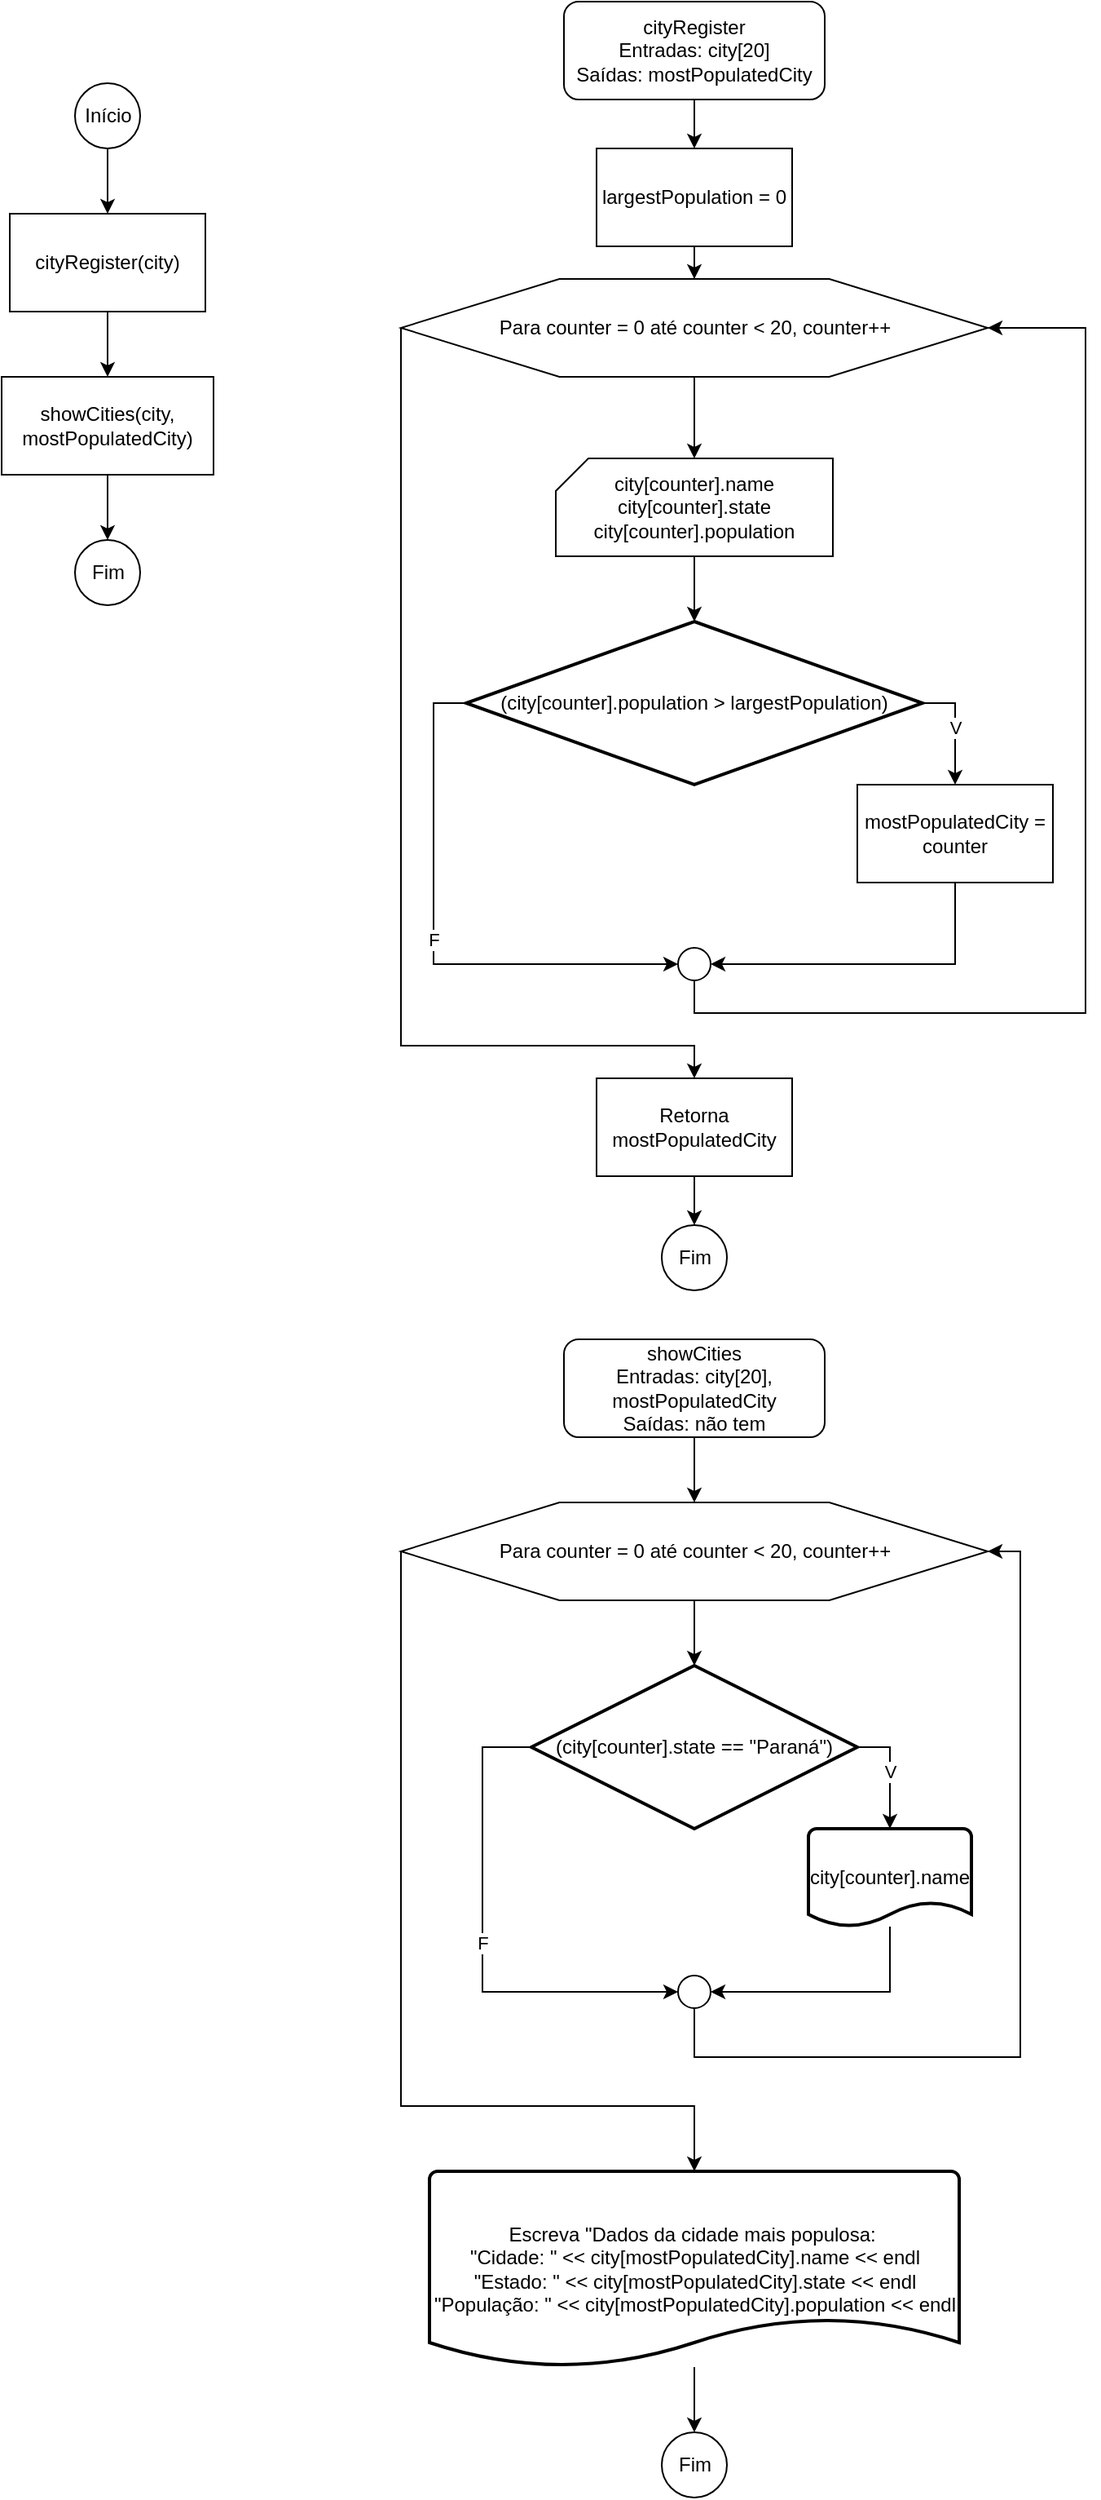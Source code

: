 <mxfile version="19.0.3" type="device"><diagram id="Q8k1mk7p7TnwRtpvF0lA" name="Page-1"><mxGraphModel dx="718" dy="721" grid="1" gridSize="10" guides="1" tooltips="1" connect="1" arrows="1" fold="1" page="1" pageScale="1" pageWidth="850" pageHeight="1100" math="0" shadow="0"><root><mxCell id="0"/><mxCell id="1" parent="0"/><mxCell id="CHNB2UHp2KqJj0uECAMn-4" value="" style="edgeStyle=orthogonalEdgeStyle;rounded=0;orthogonalLoop=1;jettySize=auto;html=1;" edge="1" parent="1" source="CHNB2UHp2KqJj0uECAMn-1" target="CHNB2UHp2KqJj0uECAMn-2"><mxGeometry relative="1" as="geometry"/></mxCell><mxCell id="CHNB2UHp2KqJj0uECAMn-1" value="Início" style="verticalLabelPosition=middle;verticalAlign=middle;html=1;shape=mxgraph.flowchart.on-page_reference;labelPosition=center;align=center;" vertex="1" parent="1"><mxGeometry x="140" y="60" width="40" height="40" as="geometry"/></mxCell><mxCell id="CHNB2UHp2KqJj0uECAMn-5" value="" style="edgeStyle=orthogonalEdgeStyle;rounded=0;orthogonalLoop=1;jettySize=auto;html=1;" edge="1" parent="1" source="CHNB2UHp2KqJj0uECAMn-2" target="CHNB2UHp2KqJj0uECAMn-3"><mxGeometry relative="1" as="geometry"/></mxCell><mxCell id="CHNB2UHp2KqJj0uECAMn-2" value="cityRegister(city)" style="rounded=0;whiteSpace=wrap;html=1;" vertex="1" parent="1"><mxGeometry x="100" y="140" width="120" height="60" as="geometry"/></mxCell><mxCell id="CHNB2UHp2KqJj0uECAMn-7" value="" style="edgeStyle=orthogonalEdgeStyle;rounded=0;orthogonalLoop=1;jettySize=auto;html=1;" edge="1" parent="1" source="CHNB2UHp2KqJj0uECAMn-3" target="CHNB2UHp2KqJj0uECAMn-6"><mxGeometry relative="1" as="geometry"/></mxCell><mxCell id="CHNB2UHp2KqJj0uECAMn-3" value="showCities(city, mostPopulatedCity)" style="rounded=0;whiteSpace=wrap;html=1;" vertex="1" parent="1"><mxGeometry x="95" y="240" width="130" height="60" as="geometry"/></mxCell><mxCell id="CHNB2UHp2KqJj0uECAMn-6" value="Fim" style="verticalLabelPosition=middle;verticalAlign=middle;html=1;shape=mxgraph.flowchart.on-page_reference;labelPosition=center;align=center;" vertex="1" parent="1"><mxGeometry x="140" y="340" width="40" height="40" as="geometry"/></mxCell><mxCell id="CHNB2UHp2KqJj0uECAMn-14" value="" style="edgeStyle=orthogonalEdgeStyle;rounded=0;orthogonalLoop=1;jettySize=auto;html=1;" edge="1" parent="1" source="CHNB2UHp2KqJj0uECAMn-8" target="CHNB2UHp2KqJj0uECAMn-13"><mxGeometry relative="1" as="geometry"/></mxCell><mxCell id="CHNB2UHp2KqJj0uECAMn-8" value="cityRegister&lt;br&gt;Entradas: city[20]&lt;br&gt;Saídas: mostPopulatedCity" style="rounded=1;whiteSpace=wrap;html=1;" vertex="1" parent="1"><mxGeometry x="440" y="10" width="160" height="60" as="geometry"/></mxCell><mxCell id="CHNB2UHp2KqJj0uECAMn-11" value="" style="edgeStyle=orthogonalEdgeStyle;rounded=0;orthogonalLoop=1;jettySize=auto;html=1;" edge="1" parent="1" source="CHNB2UHp2KqJj0uECAMn-9" target="CHNB2UHp2KqJj0uECAMn-10"><mxGeometry relative="1" as="geometry"/></mxCell><mxCell id="CHNB2UHp2KqJj0uECAMn-45" style="edgeStyle=orthogonalEdgeStyle;rounded=0;orthogonalLoop=1;jettySize=auto;html=1;" edge="1" parent="1" source="CHNB2UHp2KqJj0uECAMn-9" target="CHNB2UHp2KqJj0uECAMn-40"><mxGeometry relative="1" as="geometry"><Array as="points"><mxPoint x="340" y="650"/><mxPoint x="520" y="650"/></Array></mxGeometry></mxCell><mxCell id="CHNB2UHp2KqJj0uECAMn-9" value="Para counter = 0 até counter &amp;lt; 20, counter++" style="verticalLabelPosition=middle;verticalAlign=middle;html=1;shape=hexagon;perimeter=hexagonPerimeter2;arcSize=6;size=0.27;labelPosition=center;align=center;" vertex="1" parent="1"><mxGeometry x="340" y="180" width="360" height="60" as="geometry"/></mxCell><mxCell id="CHNB2UHp2KqJj0uECAMn-16" value="" style="edgeStyle=orthogonalEdgeStyle;rounded=0;orthogonalLoop=1;jettySize=auto;html=1;" edge="1" parent="1" source="CHNB2UHp2KqJj0uECAMn-10" target="CHNB2UHp2KqJj0uECAMn-12"><mxGeometry relative="1" as="geometry"/></mxCell><mxCell id="CHNB2UHp2KqJj0uECAMn-10" value="city[counter].name&lt;br&gt;city[counter].state&lt;br&gt;city[counter].population" style="verticalLabelPosition=middle;verticalAlign=middle;html=1;shape=card;whiteSpace=wrap;size=20;arcSize=12;labelPosition=center;align=center;" vertex="1" parent="1"><mxGeometry x="435" y="290" width="170" height="60" as="geometry"/></mxCell><mxCell id="CHNB2UHp2KqJj0uECAMn-18" value="V" style="edgeStyle=orthogonalEdgeStyle;rounded=0;orthogonalLoop=1;jettySize=auto;html=1;" edge="1" parent="1" source="CHNB2UHp2KqJj0uECAMn-12" target="CHNB2UHp2KqJj0uECAMn-17"><mxGeometry relative="1" as="geometry"><Array as="points"><mxPoint x="680" y="440"/></Array></mxGeometry></mxCell><mxCell id="CHNB2UHp2KqJj0uECAMn-20" value="F" style="edgeStyle=orthogonalEdgeStyle;rounded=0;orthogonalLoop=1;jettySize=auto;html=1;entryX=0;entryY=0.5;entryDx=0;entryDy=0;entryPerimeter=0;" edge="1" parent="1" source="CHNB2UHp2KqJj0uECAMn-12" target="CHNB2UHp2KqJj0uECAMn-19"><mxGeometry relative="1" as="geometry"><Array as="points"><mxPoint x="360" y="440"/><mxPoint x="360" y="600"/></Array></mxGeometry></mxCell><mxCell id="CHNB2UHp2KqJj0uECAMn-12" value="(city[counter].population &amp;gt; largestPopulation)" style="strokeWidth=2;html=1;shape=mxgraph.flowchart.decision;whiteSpace=wrap;" vertex="1" parent="1"><mxGeometry x="380" y="390" width="280" height="100" as="geometry"/></mxCell><mxCell id="CHNB2UHp2KqJj0uECAMn-15" value="" style="edgeStyle=orthogonalEdgeStyle;rounded=0;orthogonalLoop=1;jettySize=auto;html=1;" edge="1" parent="1" source="CHNB2UHp2KqJj0uECAMn-13" target="CHNB2UHp2KqJj0uECAMn-9"><mxGeometry relative="1" as="geometry"/></mxCell><mxCell id="CHNB2UHp2KqJj0uECAMn-13" value="largestPopulation = 0" style="rounded=0;whiteSpace=wrap;html=1;" vertex="1" parent="1"><mxGeometry x="460" y="100" width="120" height="60" as="geometry"/></mxCell><mxCell id="CHNB2UHp2KqJj0uECAMn-21" style="edgeStyle=orthogonalEdgeStyle;rounded=0;orthogonalLoop=1;jettySize=auto;html=1;entryX=1;entryY=0.5;entryDx=0;entryDy=0;entryPerimeter=0;" edge="1" parent="1" source="CHNB2UHp2KqJj0uECAMn-17" target="CHNB2UHp2KqJj0uECAMn-19"><mxGeometry relative="1" as="geometry"><Array as="points"><mxPoint x="680" y="600"/></Array></mxGeometry></mxCell><mxCell id="CHNB2UHp2KqJj0uECAMn-17" value="mostPopulatedCity = counter" style="rounded=0;whiteSpace=wrap;html=1;" vertex="1" parent="1"><mxGeometry x="620" y="490" width="120" height="60" as="geometry"/></mxCell><mxCell id="CHNB2UHp2KqJj0uECAMn-22" style="edgeStyle=orthogonalEdgeStyle;rounded=0;orthogonalLoop=1;jettySize=auto;html=1;entryX=1;entryY=0.5;entryDx=0;entryDy=0;" edge="1" parent="1" source="CHNB2UHp2KqJj0uECAMn-19" target="CHNB2UHp2KqJj0uECAMn-9"><mxGeometry relative="1" as="geometry"><Array as="points"><mxPoint x="520" y="630"/><mxPoint x="760" y="630"/><mxPoint x="760" y="210"/></Array></mxGeometry></mxCell><mxCell id="CHNB2UHp2KqJj0uECAMn-19" value="" style="verticalLabelPosition=bottom;verticalAlign=top;html=1;shape=mxgraph.flowchart.on-page_reference;" vertex="1" parent="1"><mxGeometry x="510" y="590" width="20" height="20" as="geometry"/></mxCell><mxCell id="CHNB2UHp2KqJj0uECAMn-23" value="Fim" style="verticalLabelPosition=middle;verticalAlign=middle;html=1;shape=mxgraph.flowchart.on-page_reference;labelPosition=center;align=center;" vertex="1" parent="1"><mxGeometry x="500" y="760" width="40" height="40" as="geometry"/></mxCell><mxCell id="CHNB2UHp2KqJj0uECAMn-27" value="" style="edgeStyle=orthogonalEdgeStyle;rounded=0;orthogonalLoop=1;jettySize=auto;html=1;" edge="1" parent="1" source="CHNB2UHp2KqJj0uECAMn-25" target="CHNB2UHp2KqJj0uECAMn-26"><mxGeometry relative="1" as="geometry"/></mxCell><mxCell id="CHNB2UHp2KqJj0uECAMn-25" value="showCities&lt;br&gt;Entradas: city[20], mostPopulatedCity&lt;br&gt;Saídas: não tem" style="rounded=1;whiteSpace=wrap;html=1;" vertex="1" parent="1"><mxGeometry x="440" y="830" width="160" height="60" as="geometry"/></mxCell><mxCell id="CHNB2UHp2KqJj0uECAMn-29" value="" style="edgeStyle=orthogonalEdgeStyle;rounded=0;orthogonalLoop=1;jettySize=auto;html=1;" edge="1" parent="1" source="CHNB2UHp2KqJj0uECAMn-26" target="CHNB2UHp2KqJj0uECAMn-28"><mxGeometry relative="1" as="geometry"/></mxCell><mxCell id="CHNB2UHp2KqJj0uECAMn-37" style="edgeStyle=orthogonalEdgeStyle;rounded=0;orthogonalLoop=1;jettySize=auto;html=1;" edge="1" parent="1" source="CHNB2UHp2KqJj0uECAMn-26" target="CHNB2UHp2KqJj0uECAMn-36"><mxGeometry relative="1" as="geometry"><Array as="points"><mxPoint x="340" y="1300"/><mxPoint x="520" y="1300"/></Array></mxGeometry></mxCell><mxCell id="CHNB2UHp2KqJj0uECAMn-26" value="Para counter = 0 até counter &amp;lt; 20, counter++" style="verticalLabelPosition=middle;verticalAlign=middle;html=1;shape=hexagon;perimeter=hexagonPerimeter2;arcSize=6;size=0.27;labelPosition=center;align=center;" vertex="1" parent="1"><mxGeometry x="340" y="930" width="360" height="60" as="geometry"/></mxCell><mxCell id="CHNB2UHp2KqJj0uECAMn-31" value="V" style="edgeStyle=orthogonalEdgeStyle;rounded=0;orthogonalLoop=1;jettySize=auto;html=1;" edge="1" parent="1" source="CHNB2UHp2KqJj0uECAMn-28" target="CHNB2UHp2KqJj0uECAMn-30"><mxGeometry relative="1" as="geometry"><Array as="points"><mxPoint x="640" y="1080"/></Array></mxGeometry></mxCell><mxCell id="CHNB2UHp2KqJj0uECAMn-34" value="F" style="edgeStyle=orthogonalEdgeStyle;rounded=0;orthogonalLoop=1;jettySize=auto;html=1;entryX=0;entryY=0.5;entryDx=0;entryDy=0;entryPerimeter=0;" edge="1" parent="1" source="CHNB2UHp2KqJj0uECAMn-28" target="CHNB2UHp2KqJj0uECAMn-32"><mxGeometry relative="1" as="geometry"><Array as="points"><mxPoint x="390" y="1080"/><mxPoint x="390" y="1230"/></Array></mxGeometry></mxCell><mxCell id="CHNB2UHp2KqJj0uECAMn-28" value="(city[counter].state == &quot;Paraná&quot;)" style="strokeWidth=2;html=1;shape=mxgraph.flowchart.decision;whiteSpace=wrap;" vertex="1" parent="1"><mxGeometry x="420" y="1030" width="200" height="100" as="geometry"/></mxCell><mxCell id="CHNB2UHp2KqJj0uECAMn-33" style="edgeStyle=orthogonalEdgeStyle;rounded=0;orthogonalLoop=1;jettySize=auto;html=1;entryX=1;entryY=0.5;entryDx=0;entryDy=0;entryPerimeter=0;" edge="1" parent="1" source="CHNB2UHp2KqJj0uECAMn-30" target="CHNB2UHp2KqJj0uECAMn-32"><mxGeometry relative="1" as="geometry"><Array as="points"><mxPoint x="640" y="1230"/></Array></mxGeometry></mxCell><mxCell id="CHNB2UHp2KqJj0uECAMn-30" value="city[counter].name" style="strokeWidth=2;html=1;shape=mxgraph.flowchart.document2;whiteSpace=wrap;size=0.25;" vertex="1" parent="1"><mxGeometry x="590" y="1130" width="100" height="60" as="geometry"/></mxCell><mxCell id="CHNB2UHp2KqJj0uECAMn-35" style="edgeStyle=orthogonalEdgeStyle;rounded=0;orthogonalLoop=1;jettySize=auto;html=1;entryX=1;entryY=0.5;entryDx=0;entryDy=0;" edge="1" parent="1" source="CHNB2UHp2KqJj0uECAMn-32" target="CHNB2UHp2KqJj0uECAMn-26"><mxGeometry relative="1" as="geometry"><Array as="points"><mxPoint x="520" y="1270"/><mxPoint x="720" y="1270"/><mxPoint x="720" y="960"/></Array></mxGeometry></mxCell><mxCell id="CHNB2UHp2KqJj0uECAMn-32" value="" style="verticalLabelPosition=bottom;verticalAlign=top;html=1;shape=mxgraph.flowchart.on-page_reference;" vertex="1" parent="1"><mxGeometry x="510" y="1220" width="20" height="20" as="geometry"/></mxCell><mxCell id="CHNB2UHp2KqJj0uECAMn-39" value="" style="edgeStyle=orthogonalEdgeStyle;rounded=0;orthogonalLoop=1;jettySize=auto;html=1;" edge="1" parent="1" source="CHNB2UHp2KqJj0uECAMn-36" target="CHNB2UHp2KqJj0uECAMn-38"><mxGeometry relative="1" as="geometry"/></mxCell><mxCell id="CHNB2UHp2KqJj0uECAMn-36" value="Escreva &quot;Dados da cidade mais populosa:&amp;nbsp;&lt;br&gt;&quot;Cidade: &quot; &amp;lt;&amp;lt; city[mostPopulatedCity].name &amp;lt;&amp;lt; endl&lt;br&gt;&quot;Estado: &quot; &amp;lt;&amp;lt; city[mostPopulatedCity].state &amp;lt;&amp;lt; endl&lt;br&gt;&quot;População: &quot; &amp;lt;&amp;lt; city[mostPopulatedCity].population &amp;lt;&amp;lt; endl" style="strokeWidth=2;html=1;shape=mxgraph.flowchart.document2;whiteSpace=wrap;size=0.25;" vertex="1" parent="1"><mxGeometry x="357.5" y="1340" width="325" height="120" as="geometry"/></mxCell><mxCell id="CHNB2UHp2KqJj0uECAMn-38" value="Fim" style="verticalLabelPosition=middle;verticalAlign=middle;html=1;shape=mxgraph.flowchart.on-page_reference;labelPosition=center;align=center;" vertex="1" parent="1"><mxGeometry x="500" y="1500" width="40" height="40" as="geometry"/></mxCell><mxCell id="CHNB2UHp2KqJj0uECAMn-44" style="edgeStyle=orthogonalEdgeStyle;rounded=0;orthogonalLoop=1;jettySize=auto;html=1;entryX=0.5;entryY=0;entryDx=0;entryDy=0;entryPerimeter=0;" edge="1" parent="1" source="CHNB2UHp2KqJj0uECAMn-40" target="CHNB2UHp2KqJj0uECAMn-23"><mxGeometry relative="1" as="geometry"/></mxCell><mxCell id="CHNB2UHp2KqJj0uECAMn-40" value="Retorna mostPopulatedCity" style="rounded=0;whiteSpace=wrap;html=1;" vertex="1" parent="1"><mxGeometry x="460" y="670" width="120" height="60" as="geometry"/></mxCell></root></mxGraphModel></diagram></mxfile>